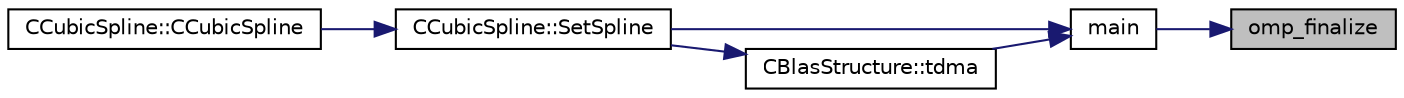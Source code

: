 digraph "omp_finalize"
{
 // LATEX_PDF_SIZE
  edge [fontname="Helvetica",fontsize="10",labelfontname="Helvetica",labelfontsize="10"];
  node [fontname="Helvetica",fontsize="10",shape=record];
  rankdir="RL";
  Node1 [label="omp_finalize",height=0.2,width=0.4,color="black", fillcolor="grey75", style="filled", fontcolor="black",tooltip=" "];
  Node1 -> Node2 [dir="back",color="midnightblue",fontsize="10",style="solid",fontname="Helvetica"];
  Node2 [label="main",height=0.2,width=0.4,color="black", fillcolor="white", style="filled",URL="$SU2__CFD_8cpp.html#a0ddf1224851353fc92bfbff6f499fa97",tooltip=" "];
  Node2 -> Node3 [dir="back",color="midnightblue",fontsize="10",style="solid",fontname="Helvetica"];
  Node3 [label="CCubicSpline::SetSpline",height=0.2,width=0.4,color="black", fillcolor="white", style="filled",URL="$classCCubicSpline.html#adebd09a8541c796bef56126c6dac8217",tooltip="Build the spline."];
  Node3 -> Node4 [dir="back",color="midnightblue",fontsize="10",style="solid",fontname="Helvetica"];
  Node4 [label="CCubicSpline::CCubicSpline",height=0.2,width=0.4,color="black", fillcolor="white", style="filled",URL="$classCCubicSpline.html#a54563f11c26c56e03c2eb1a792fce067",tooltip="Constructor of the CCubicSpline class (defaults to natural spline)."];
  Node2 -> Node5 [dir="back",color="midnightblue",fontsize="10",style="solid",fontname="Helvetica"];
  Node5 [label="CBlasStructure::tdma",height=0.2,width=0.4,color="black", fillcolor="white", style="filled",URL="$classCBlasStructure.html#aa0cc381060dee0e8c2d4d1e326e64feb",tooltip="Algorithm to solve a linear system with a tridiagonal matrix."];
  Node5 -> Node3 [dir="back",color="midnightblue",fontsize="10",style="solid",fontname="Helvetica"];
}
